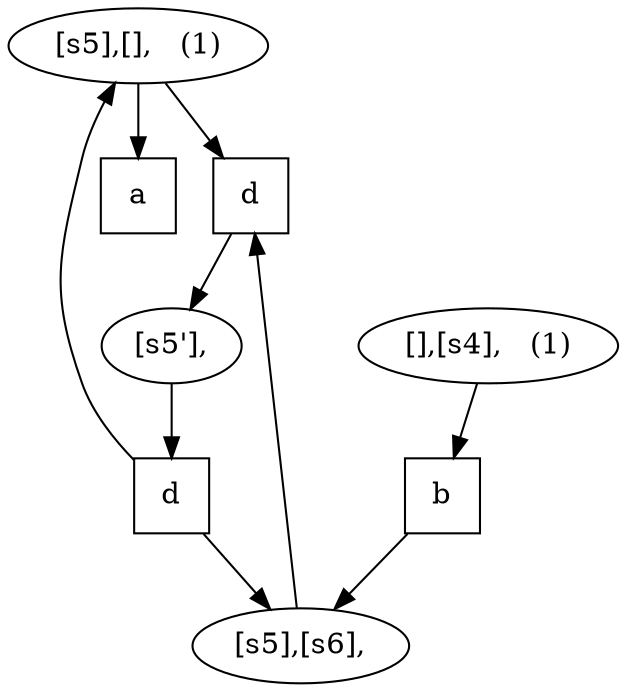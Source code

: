 digraph G {
    node [width=0.5];
x19121a8 [label="a",shape=box]
x1911c80 [label="b",shape=box]
x1911ff0 [label="d",shape=box]
x1911e90 [label="d",shape=box]
x1912048 [label="[s5],[],   (1)"]
x1911a70 [label="[],[s4],   (1)"]
x19120a0 [label="[s5],[s6],"]
x1913a70 [label="[s5'],"]
x1912048 -> x19121a8 
x1912048 -> x1911ff0 
x1911e90 -> x1912048 
x1911a70 -> x1911c80 
x1911c80 -> x19120a0 
x19120a0 -> x1911ff0 
x1911e90 -> x19120a0 
x1911ff0 -> x1913a70 
x1913a70 -> x1911e90 
}

